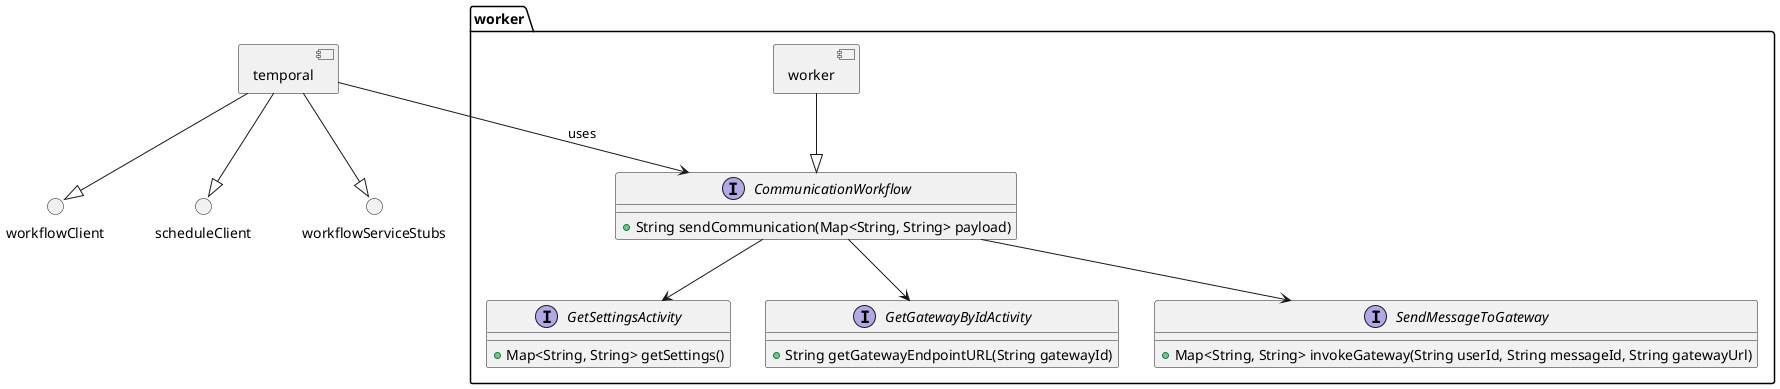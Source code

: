 @startuml Component Interfaces

component temporal {
}

() workflowClient
() scheduleClient
() workflowServiceStubs


workflowServiceStubs <|-u- temporal
workflowClient <|-u- temporal
scheduleClient <|-u- temporal


package "worker" as workerGroup {
    component worker{
    }

    interface CommunicationWorkflow {
        + String sendCommunication(Map<String, String> payload)

    }

    interface GetSettingsActivity {
        + Map<String, String> getSettings()

    }

    interface GetGatewayByIdActivity {
        + String getGatewayEndpointURL(String gatewayId)

    }

    interface SendMessageToGateway {
        + Map<String, String> invokeGateway(String userId, String messageId, String gatewayUrl)
    }

    worker --|> CommunicationWorkflow
    CommunicationWorkflow --> GetSettingsActivity
    CommunicationWorkflow --> SendMessageToGateway
    CommunicationWorkflow --> GetGatewayByIdActivity
}

temporal --> CommunicationWorkflow: uses

@enduml